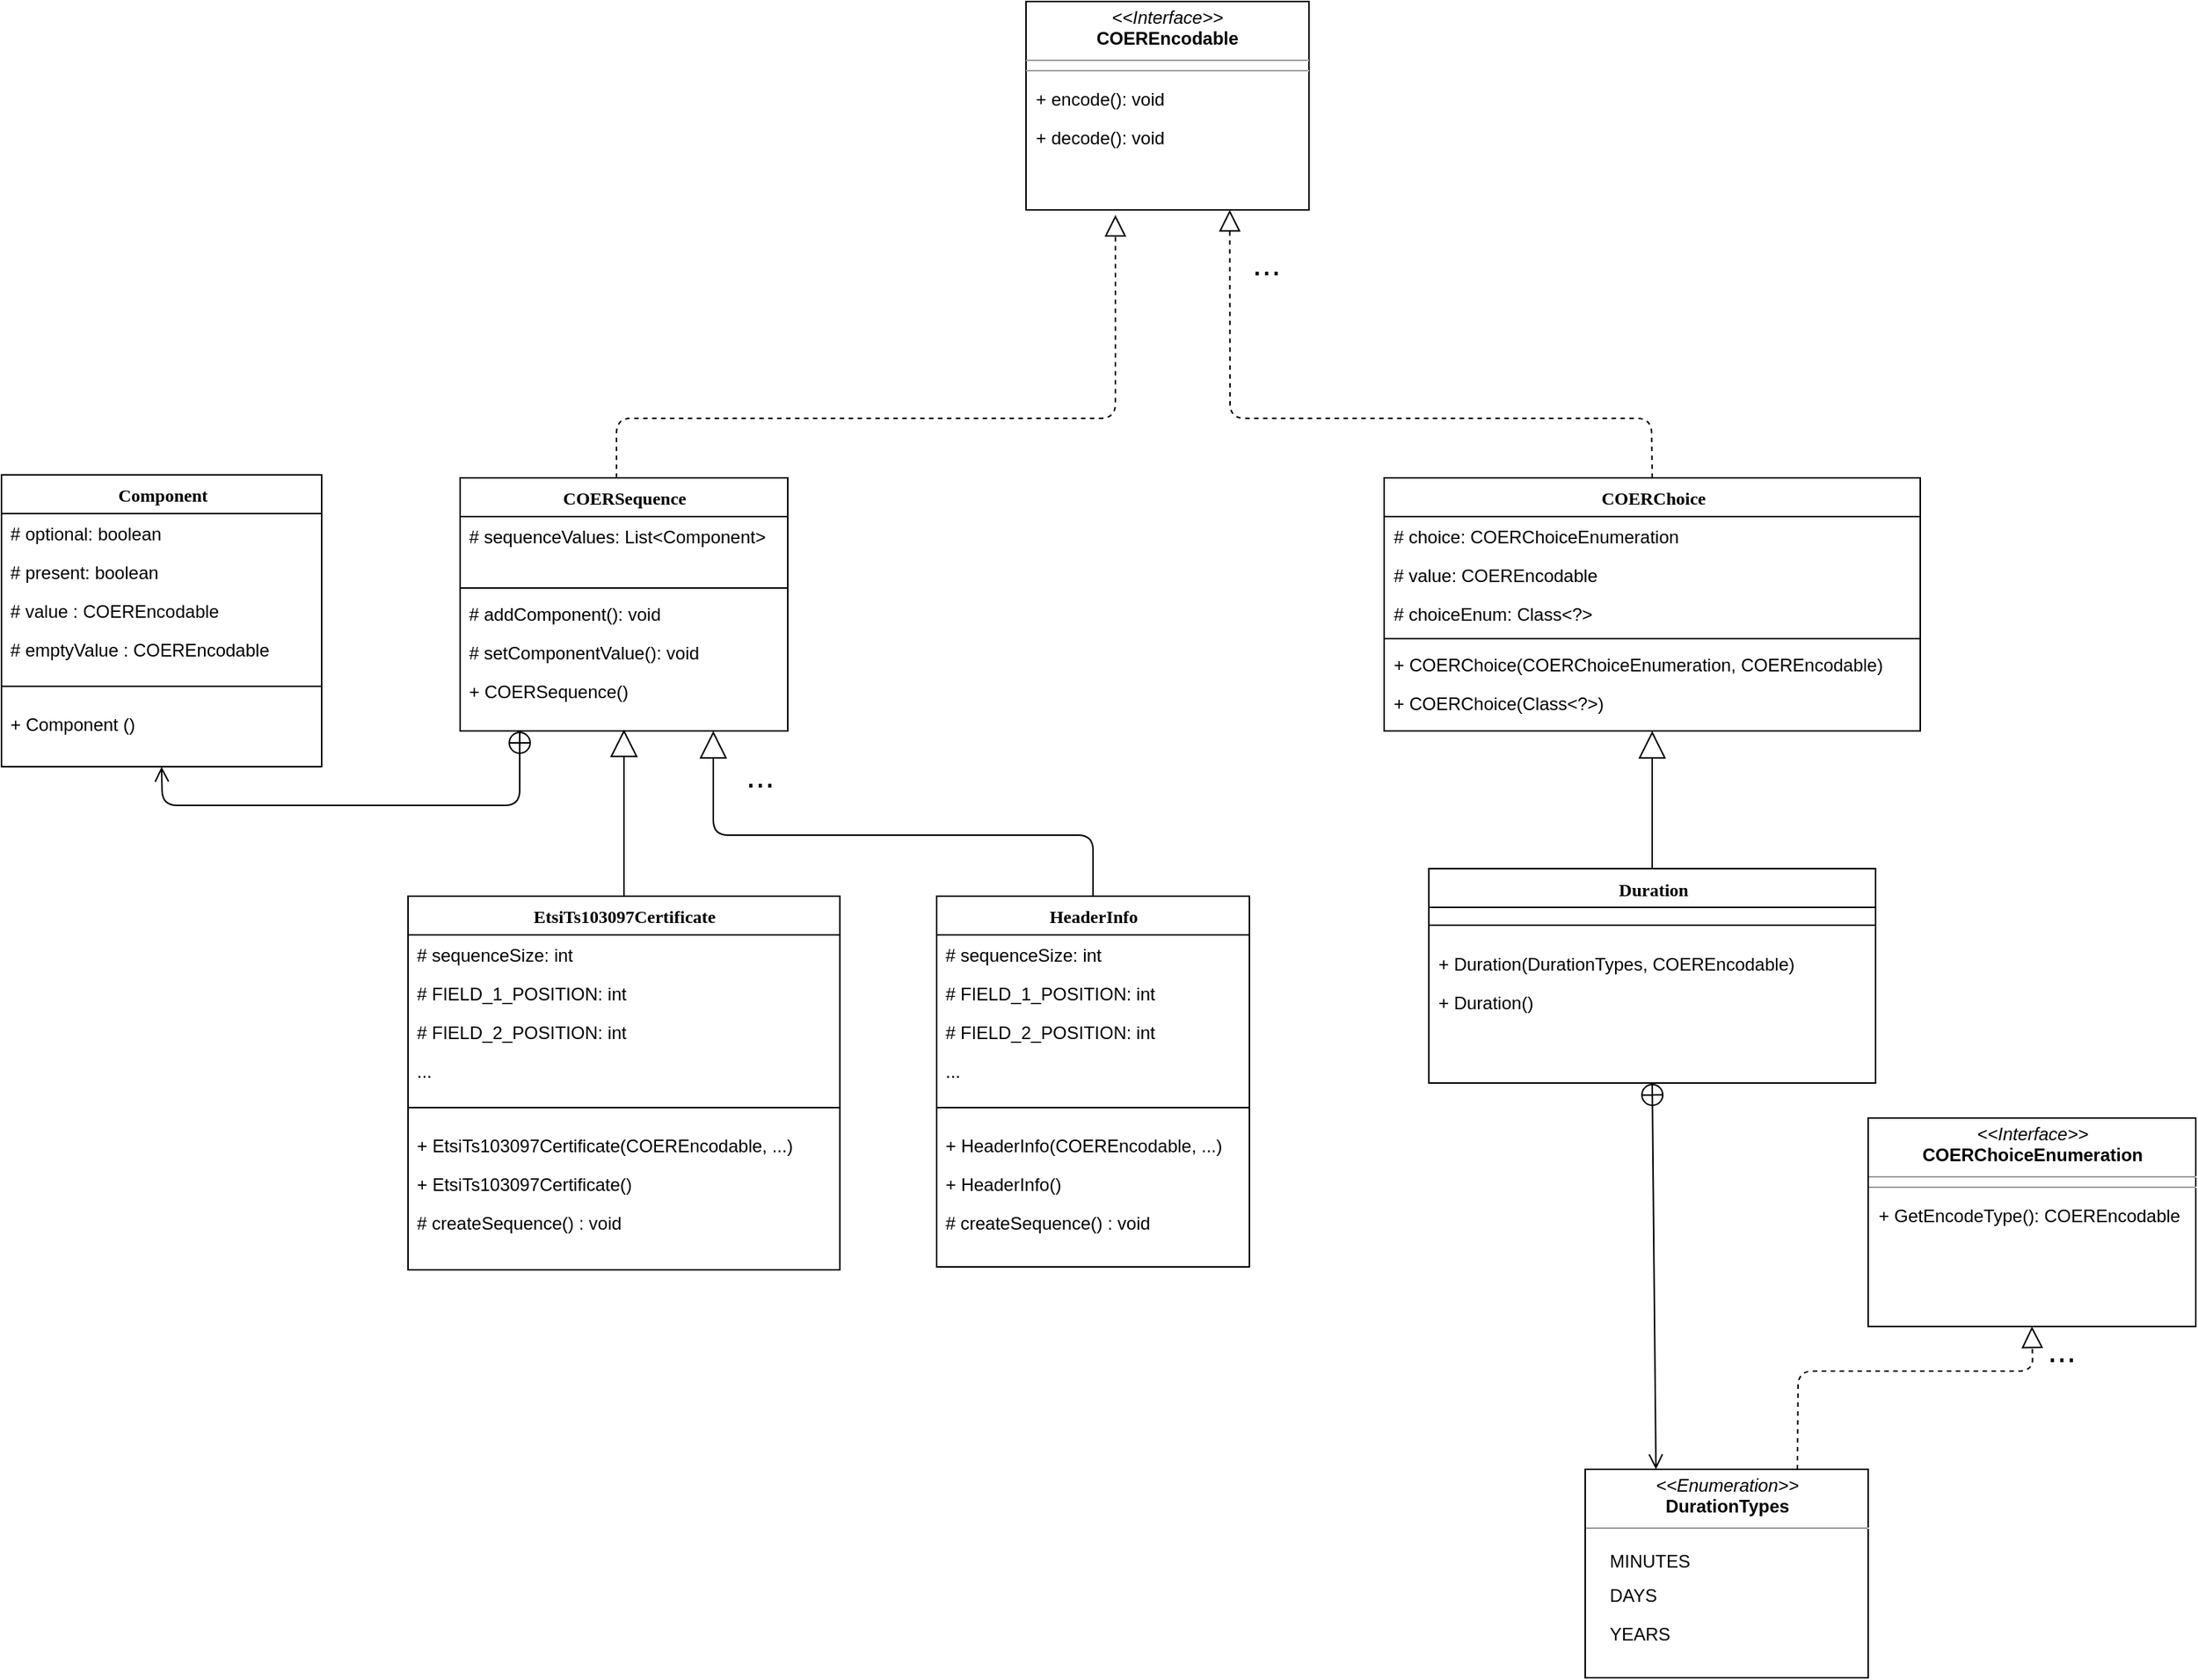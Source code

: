 <mxfile version="10.8.4" type="device"><diagram name="Page-1" id="6133507b-19e7-1e82-6fc7-422aa6c4b21f"><mxGraphModel dx="2525" dy="1443" grid="1" gridSize="10" guides="1" tooltips="1" connect="1" arrows="1" fold="1" page="1" pageScale="1" pageWidth="1100" pageHeight="850" background="#ffffff" math="0" shadow="0"><root><mxCell id="0"/><mxCell id="1" parent="0"/><mxCell id="235556782a83e6d0-1" value="COERChoice" style="swimlane;html=1;fontStyle=1;align=center;verticalAlign=top;childLayout=stackLayout;horizontal=1;startSize=26;horizontalStack=0;resizeParent=1;resizeLast=0;collapsible=1;marginBottom=0;swimlaneFillColor=#ffffff;rounded=0;shadow=0;comic=0;labelBackgroundColor=none;strokeColor=#000000;strokeWidth=1;fillColor=none;fontFamily=Verdana;fontSize=12;fontColor=#000000;" parent="1" vertex="1"><mxGeometry x="940.5" y="360" width="360" height="170" as="geometry"/></mxCell><mxCell id="235556782a83e6d0-2" value="# choice: COERChoiceEnumeration" style="text;html=1;strokeColor=none;fillColor=none;align=left;verticalAlign=top;spacingLeft=4;spacingRight=4;whiteSpace=wrap;overflow=hidden;rotatable=0;points=[[0,0.5],[1,0.5]];portConstraint=eastwest;" parent="235556782a83e6d0-1" vertex="1"><mxGeometry y="26" width="360" height="26" as="geometry"/></mxCell><mxCell id="235556782a83e6d0-3" value="# value: COEREncodable" style="text;html=1;strokeColor=none;fillColor=none;align=left;verticalAlign=top;spacingLeft=4;spacingRight=4;whiteSpace=wrap;overflow=hidden;rotatable=0;points=[[0,0.5],[1,0.5]];portConstraint=eastwest;" parent="235556782a83e6d0-1" vertex="1"><mxGeometry y="52" width="360" height="26" as="geometry"/></mxCell><mxCell id="235556782a83e6d0-5" value="# choiceEnum: Class&amp;lt;?&amp;gt;" style="text;html=1;strokeColor=none;fillColor=none;align=left;verticalAlign=top;spacingLeft=4;spacingRight=4;whiteSpace=wrap;overflow=hidden;rotatable=0;points=[[0,0.5],[1,0.5]];portConstraint=eastwest;" parent="235556782a83e6d0-1" vertex="1"><mxGeometry y="78" width="360" height="26" as="geometry"/></mxCell><mxCell id="235556782a83e6d0-6" value="" style="line;html=1;strokeWidth=1;fillColor=none;align=left;verticalAlign=middle;spacingTop=-1;spacingLeft=3;spacingRight=3;rotatable=0;labelPosition=right;points=[];portConstraint=eastwest;" parent="235556782a83e6d0-1" vertex="1"><mxGeometry y="104" width="360" height="8" as="geometry"/></mxCell><mxCell id="235556782a83e6d0-7" value="+ COERChoice(COERChoiceEnumeration, COEREncodable)" style="text;html=1;strokeColor=none;fillColor=none;align=left;verticalAlign=top;spacingLeft=4;spacingRight=4;whiteSpace=wrap;overflow=hidden;rotatable=0;points=[[0,0.5],[1,0.5]];portConstraint=eastwest;" parent="235556782a83e6d0-1" vertex="1"><mxGeometry y="112" width="360" height="26" as="geometry"/></mxCell><mxCell id="0uGh7bR0ClZkz17Lo9HR-106" value="+ COERChoice(Class&amp;lt;?&amp;gt;)" style="text;html=1;strokeColor=none;fillColor=none;align=left;verticalAlign=top;spacingLeft=4;spacingRight=4;whiteSpace=wrap;overflow=hidden;rotatable=0;points=[[0,0.5],[1,0.5]];portConstraint=eastwest;" vertex="1" parent="235556782a83e6d0-1"><mxGeometry y="138" width="360" height="26" as="geometry"/></mxCell><mxCell id="b94bc138ca980ef-1" value="&lt;p style=&quot;margin: 0px ; margin-top: 4px ; text-align: center&quot;&gt;&lt;i&gt;&amp;lt;&amp;lt;Interface&amp;gt;&amp;gt;&lt;/i&gt;&lt;br&gt;&lt;b&gt;COEREncodable&lt;/b&gt;&lt;/p&gt;&lt;hr size=&quot;1&quot;&gt;&lt;hr size=&quot;1&quot;&gt;&lt;p&gt;&amp;nbsp; + encode(): void&lt;/p&gt;&lt;p&gt;&amp;nbsp; + decode(): void&lt;/p&gt;" style="verticalAlign=top;align=left;overflow=fill;fontSize=12;fontFamily=Helvetica;html=1;rounded=0;shadow=0;comic=0;labelBackgroundColor=none;strokeColor=#000000;strokeWidth=1;fillColor=#ffffff;" parent="1" vertex="1"><mxGeometry x="700" y="40" width="190" height="140" as="geometry"/></mxCell><mxCell id="0uGh7bR0ClZkz17Lo9HR-4" value="COERSequence" style="swimlane;html=1;fontStyle=1;align=center;verticalAlign=top;childLayout=stackLayout;horizontal=1;startSize=26;horizontalStack=0;resizeParent=1;resizeLast=0;collapsible=1;marginBottom=0;swimlaneFillColor=#ffffff;rounded=0;shadow=0;comic=0;labelBackgroundColor=none;strokeColor=#000000;strokeWidth=1;fillColor=none;fontFamily=Verdana;fontSize=12;fontColor=#000000;direction=east;" vertex="1" parent="1"><mxGeometry x="320" y="360" width="220" height="170" as="geometry"/></mxCell><mxCell id="0uGh7bR0ClZkz17Lo9HR-6" value="&lt;div&gt;# sequenceValues: List&amp;lt;Component&amp;gt;&lt;/div&gt;&lt;div&gt;&lt;br&gt;&lt;/div&gt;" style="text;html=1;strokeColor=none;fillColor=none;align=left;verticalAlign=top;spacingLeft=4;spacingRight=4;whiteSpace=wrap;overflow=hidden;rotatable=0;points=[[0,0.5],[1,0.5]];portConstraint=eastwest;" vertex="1" parent="0uGh7bR0ClZkz17Lo9HR-4"><mxGeometry y="26" width="220" height="44" as="geometry"/></mxCell><mxCell id="0uGh7bR0ClZkz17Lo9HR-8" value="" style="line;html=1;strokeWidth=1;fillColor=none;align=left;verticalAlign=middle;spacingTop=-1;spacingLeft=3;spacingRight=3;rotatable=0;labelPosition=right;points=[];portConstraint=eastwest;" vertex="1" parent="0uGh7bR0ClZkz17Lo9HR-4"><mxGeometry y="70" width="220" height="8" as="geometry"/></mxCell><mxCell id="0uGh7bR0ClZkz17Lo9HR-9" value="# addComponent(): void" style="text;html=1;strokeColor=none;fillColor=none;align=left;verticalAlign=top;spacingLeft=4;spacingRight=4;whiteSpace=wrap;overflow=hidden;rotatable=0;points=[[0,0.5],[1,0.5]];portConstraint=eastwest;" vertex="1" parent="0uGh7bR0ClZkz17Lo9HR-4"><mxGeometry y="78" width="220" height="26" as="geometry"/></mxCell><mxCell id="0uGh7bR0ClZkz17Lo9HR-13" value="# setComponentValue(): void" style="text;html=1;strokeColor=none;fillColor=none;align=left;verticalAlign=top;spacingLeft=4;spacingRight=4;whiteSpace=wrap;overflow=hidden;rotatable=0;points=[[0,0.5],[1,0.5]];portConstraint=eastwest;" vertex="1" parent="0uGh7bR0ClZkz17Lo9HR-4"><mxGeometry y="104" width="220" height="26" as="geometry"/></mxCell><mxCell id="0uGh7bR0ClZkz17Lo9HR-18" value="+ COERSequence()" style="text;html=1;strokeColor=none;fillColor=none;align=left;verticalAlign=top;spacingLeft=4;spacingRight=4;whiteSpace=wrap;overflow=hidden;rotatable=0;points=[[0,0.5],[1,0.5]];portConstraint=eastwest;" vertex="1" parent="1"><mxGeometry x="320" y="490" width="220" height="30" as="geometry"/></mxCell><mxCell id="0uGh7bR0ClZkz17Lo9HR-28" value="" style="endArrow=open;startArrow=circlePlus;endFill=0;startFill=0;endSize=8;html=1;entryX=0.5;entryY=1;entryDx=0;entryDy=0;" edge="1" parent="1" target="0uGh7bR0ClZkz17Lo9HR-46"><mxGeometry width="160" relative="1" as="geometry"><mxPoint x="360" y="530" as="sourcePoint"/><mxPoint x="200" y="650" as="targetPoint"/><Array as="points"><mxPoint x="360" y="580"/><mxPoint x="120" y="580"/></Array></mxGeometry></mxCell><mxCell id="0uGh7bR0ClZkz17Lo9HR-30" value="" style="endArrow=block;dashed=1;endFill=0;endSize=12;html=1;entryX=0.316;entryY=1.024;entryDx=0;entryDy=0;entryPerimeter=0;" edge="1" parent="1" target="b94bc138ca980ef-1"><mxGeometry width="160" relative="1" as="geometry"><mxPoint x="425" y="360" as="sourcePoint"/><mxPoint x="540" y="250" as="targetPoint"/><Array as="points"><mxPoint x="425" y="320"/><mxPoint x="760" y="320"/></Array></mxGeometry></mxCell><mxCell id="0uGh7bR0ClZkz17Lo9HR-31" value="" style="endArrow=block;dashed=1;endFill=0;endSize=12;html=1;entryX=0.72;entryY=1;entryDx=0;entryDy=0;entryPerimeter=0;exitX=0.5;exitY=0;exitDx=0;exitDy=0;" edge="1" parent="1" source="235556782a83e6d0-1" target="b94bc138ca980ef-1"><mxGeometry width="160" relative="1" as="geometry"><mxPoint x="770" y="340" as="sourcePoint"/><mxPoint x="597" y="180" as="targetPoint"/><Array as="points"><mxPoint x="1120" y="320"/><mxPoint x="837" y="320"/></Array></mxGeometry></mxCell><mxCell id="0uGh7bR0ClZkz17Lo9HR-46" value="Component" style="swimlane;html=1;fontStyle=1;align=center;verticalAlign=top;childLayout=stackLayout;horizontal=1;startSize=26;horizontalStack=0;resizeParent=1;resizeLast=0;collapsible=1;marginBottom=0;swimlaneFillColor=#ffffff;rounded=0;shadow=0;comic=0;labelBackgroundColor=none;strokeColor=#000000;strokeWidth=1;fillColor=none;fontFamily=Verdana;fontSize=12;fontColor=#000000;" vertex="1" parent="1"><mxGeometry x="12" y="358" width="215" height="196" as="geometry"/></mxCell><mxCell id="0uGh7bR0ClZkz17Lo9HR-47" value="# optional: boolean" style="text;html=1;strokeColor=none;fillColor=none;align=left;verticalAlign=top;spacingLeft=4;spacingRight=4;whiteSpace=wrap;overflow=hidden;rotatable=0;points=[[0,0.5],[1,0.5]];portConstraint=eastwest;" vertex="1" parent="0uGh7bR0ClZkz17Lo9HR-46"><mxGeometry y="26" width="215" height="26" as="geometry"/></mxCell><mxCell id="0uGh7bR0ClZkz17Lo9HR-48" value="# present: boolean" style="text;html=1;strokeColor=none;fillColor=none;align=left;verticalAlign=top;spacingLeft=4;spacingRight=4;whiteSpace=wrap;overflow=hidden;rotatable=0;points=[[0,0.5],[1,0.5]];portConstraint=eastwest;" vertex="1" parent="0uGh7bR0ClZkz17Lo9HR-46"><mxGeometry y="52" width="215" height="26" as="geometry"/></mxCell><mxCell id="0uGh7bR0ClZkz17Lo9HR-49" value="# value : COEREncodable" style="text;html=1;strokeColor=none;fillColor=none;align=left;verticalAlign=top;spacingLeft=4;spacingRight=4;whiteSpace=wrap;overflow=hidden;rotatable=0;points=[[0,0.5],[1,0.5]];portConstraint=eastwest;" vertex="1" parent="0uGh7bR0ClZkz17Lo9HR-46"><mxGeometry y="78" width="215" height="26" as="geometry"/></mxCell><mxCell id="0uGh7bR0ClZkz17Lo9HR-52" value="# emptyValue : COEREncodable" style="text;html=1;strokeColor=none;fillColor=none;align=left;verticalAlign=top;spacingLeft=4;spacingRight=4;whiteSpace=wrap;overflow=hidden;rotatable=0;points=[[0,0.5],[1,0.5]];portConstraint=eastwest;" vertex="1" parent="0uGh7bR0ClZkz17Lo9HR-46"><mxGeometry y="104" width="215" height="26" as="geometry"/></mxCell><mxCell id="0uGh7bR0ClZkz17Lo9HR-93" value="" style="line;html=1;strokeWidth=1;fillColor=none;align=left;verticalAlign=middle;spacingTop=-1;spacingLeft=3;spacingRight=3;rotatable=0;labelPosition=right;points=[];portConstraint=eastwest;" vertex="1" parent="0uGh7bR0ClZkz17Lo9HR-46"><mxGeometry y="130" width="215" height="24" as="geometry"/></mxCell><mxCell id="0uGh7bR0ClZkz17Lo9HR-94" value="+ Component ()" style="text;html=1;strokeColor=none;fillColor=none;align=left;verticalAlign=top;spacingLeft=4;spacingRight=4;whiteSpace=wrap;overflow=hidden;rotatable=0;points=[[0,0.5],[1,0.5]];portConstraint=eastwest;" vertex="1" parent="0uGh7bR0ClZkz17Lo9HR-46"><mxGeometry y="154" width="215" height="26" as="geometry"/></mxCell><mxCell id="0uGh7bR0ClZkz17Lo9HR-53" value="EtsiTs103097Certificate" style="swimlane;html=1;fontStyle=1;align=center;verticalAlign=top;childLayout=stackLayout;horizontal=1;startSize=26;horizontalStack=0;resizeParent=1;resizeLast=0;collapsible=1;marginBottom=0;swimlaneFillColor=#ffffff;rounded=0;shadow=0;comic=0;labelBackgroundColor=none;strokeColor=#000000;strokeWidth=1;fillColor=none;fontFamily=Verdana;fontSize=12;fontColor=#000000;" vertex="1" parent="1"><mxGeometry x="285" y="641" width="290" height="251" as="geometry"/></mxCell><mxCell id="0uGh7bR0ClZkz17Lo9HR-54" value="# sequenceSize: int" style="text;html=1;strokeColor=none;fillColor=none;align=left;verticalAlign=top;spacingLeft=4;spacingRight=4;whiteSpace=wrap;overflow=hidden;rotatable=0;points=[[0,0.5],[1,0.5]];portConstraint=eastwest;" vertex="1" parent="0uGh7bR0ClZkz17Lo9HR-53"><mxGeometry y="26" width="290" height="26" as="geometry"/></mxCell><mxCell id="0uGh7bR0ClZkz17Lo9HR-55" value="# FIELD_1_POSITION: int" style="text;html=1;strokeColor=none;fillColor=none;align=left;verticalAlign=top;spacingLeft=4;spacingRight=4;whiteSpace=wrap;overflow=hidden;rotatable=0;points=[[0,0.5],[1,0.5]];portConstraint=eastwest;" vertex="1" parent="0uGh7bR0ClZkz17Lo9HR-53"><mxGeometry y="52" width="290" height="26" as="geometry"/></mxCell><mxCell id="0uGh7bR0ClZkz17Lo9HR-76" value="# FIELD_2_POSITION: int" style="text;html=1;strokeColor=none;fillColor=none;align=left;verticalAlign=top;spacingLeft=4;spacingRight=4;whiteSpace=wrap;overflow=hidden;rotatable=0;points=[[0,0.5],[1,0.5]];portConstraint=eastwest;" vertex="1" parent="0uGh7bR0ClZkz17Lo9HR-53"><mxGeometry y="78" width="290" height="26" as="geometry"/></mxCell><mxCell id="0uGh7bR0ClZkz17Lo9HR-77" value="..." style="text;html=1;strokeColor=none;fillColor=none;align=left;verticalAlign=top;spacingLeft=4;spacingRight=4;whiteSpace=wrap;overflow=hidden;rotatable=0;points=[[0,0.5],[1,0.5]];portConstraint=eastwest;" vertex="1" parent="0uGh7bR0ClZkz17Lo9HR-53"><mxGeometry y="104" width="290" height="26" as="geometry"/></mxCell><mxCell id="0uGh7bR0ClZkz17Lo9HR-57" value="" style="line;html=1;strokeWidth=1;fillColor=none;align=left;verticalAlign=middle;spacingTop=-1;spacingLeft=3;spacingRight=3;rotatable=0;labelPosition=right;points=[];portConstraint=eastwest;" vertex="1" parent="0uGh7bR0ClZkz17Lo9HR-53"><mxGeometry y="130" width="290" height="24" as="geometry"/></mxCell><mxCell id="0uGh7bR0ClZkz17Lo9HR-58" value="+ EtsiTs103097Certificate(COEREncodable, ...)" style="text;html=1;strokeColor=none;fillColor=none;align=left;verticalAlign=top;spacingLeft=4;spacingRight=4;whiteSpace=wrap;overflow=hidden;rotatable=0;points=[[0,0.5],[1,0.5]];portConstraint=eastwest;" vertex="1" parent="0uGh7bR0ClZkz17Lo9HR-53"><mxGeometry y="154" width="290" height="26" as="geometry"/></mxCell><mxCell id="0uGh7bR0ClZkz17Lo9HR-75" value="+ EtsiTs103097Certificate()" style="text;html=1;strokeColor=none;fillColor=none;align=left;verticalAlign=top;spacingLeft=4;spacingRight=4;whiteSpace=wrap;overflow=hidden;rotatable=0;points=[[0,0.5],[1,0.5]];portConstraint=eastwest;" vertex="1" parent="0uGh7bR0ClZkz17Lo9HR-53"><mxGeometry y="180" width="290" height="26" as="geometry"/></mxCell><mxCell id="0uGh7bR0ClZkz17Lo9HR-90" value="# createSequence() : void" style="text;html=1;strokeColor=none;fillColor=none;align=left;verticalAlign=top;spacingLeft=4;spacingRight=4;whiteSpace=wrap;overflow=hidden;rotatable=0;points=[[0,0.5],[1,0.5]];portConstraint=eastwest;" vertex="1" parent="0uGh7bR0ClZkz17Lo9HR-53"><mxGeometry y="206" width="290" height="26" as="geometry"/></mxCell><mxCell id="0uGh7bR0ClZkz17Lo9HR-72" value="" style="endArrow=block;endSize=16;endFill=0;html=1;exitX=0.5;exitY=0;exitDx=0;exitDy=0;" edge="1" parent="1" source="0uGh7bR0ClZkz17Lo9HR-53"><mxGeometry width="160" relative="1" as="geometry"><mxPoint x="430" y="639" as="sourcePoint"/><mxPoint x="430" y="529" as="targetPoint"/></mxGeometry></mxCell><mxCell id="0uGh7bR0ClZkz17Lo9HR-73" value="" style="endArrow=block;endSize=16;endFill=0;html=1;exitX=0.5;exitY=0;exitDx=0;exitDy=0;" edge="1" parent="1" source="0uGh7bR0ClZkz17Lo9HR-79"><mxGeometry width="160" relative="1" as="geometry"><mxPoint x="754.724" y="641.31" as="sourcePoint"/><mxPoint x="490" y="530" as="targetPoint"/><Array as="points"><mxPoint x="745" y="600"/><mxPoint x="490" y="600"/></Array></mxGeometry></mxCell><mxCell id="0uGh7bR0ClZkz17Lo9HR-79" value="HeaderInfo" style="swimlane;html=1;fontStyle=1;align=center;verticalAlign=top;childLayout=stackLayout;horizontal=1;startSize=26;horizontalStack=0;resizeParent=1;resizeLast=0;collapsible=1;marginBottom=0;swimlaneFillColor=#ffffff;rounded=0;shadow=0;comic=0;labelBackgroundColor=none;strokeColor=#000000;strokeWidth=1;fillColor=none;fontFamily=Verdana;fontSize=12;fontColor=#000000;" vertex="1" parent="1"><mxGeometry x="640" y="641" width="210" height="249" as="geometry"/></mxCell><mxCell id="0uGh7bR0ClZkz17Lo9HR-80" value="# sequenceSize: int" style="text;html=1;strokeColor=none;fillColor=none;align=left;verticalAlign=top;spacingLeft=4;spacingRight=4;whiteSpace=wrap;overflow=hidden;rotatable=0;points=[[0,0.5],[1,0.5]];portConstraint=eastwest;" vertex="1" parent="0uGh7bR0ClZkz17Lo9HR-79"><mxGeometry y="26" width="210" height="26" as="geometry"/></mxCell><mxCell id="0uGh7bR0ClZkz17Lo9HR-81" value="# FIELD_1_POSITION: int" style="text;html=1;strokeColor=none;fillColor=none;align=left;verticalAlign=top;spacingLeft=4;spacingRight=4;whiteSpace=wrap;overflow=hidden;rotatable=0;points=[[0,0.5],[1,0.5]];portConstraint=eastwest;" vertex="1" parent="0uGh7bR0ClZkz17Lo9HR-79"><mxGeometry y="52" width="210" height="26" as="geometry"/></mxCell><mxCell id="0uGh7bR0ClZkz17Lo9HR-82" value="# FIELD_2_POSITION: int" style="text;html=1;strokeColor=none;fillColor=none;align=left;verticalAlign=top;spacingLeft=4;spacingRight=4;whiteSpace=wrap;overflow=hidden;rotatable=0;points=[[0,0.5],[1,0.5]];portConstraint=eastwest;" vertex="1" parent="0uGh7bR0ClZkz17Lo9HR-79"><mxGeometry y="78" width="210" height="26" as="geometry"/></mxCell><mxCell id="0uGh7bR0ClZkz17Lo9HR-83" value="..." style="text;html=1;strokeColor=none;fillColor=none;align=left;verticalAlign=top;spacingLeft=4;spacingRight=4;whiteSpace=wrap;overflow=hidden;rotatable=0;points=[[0,0.5],[1,0.5]];portConstraint=eastwest;" vertex="1" parent="0uGh7bR0ClZkz17Lo9HR-79"><mxGeometry y="104" width="210" height="26" as="geometry"/></mxCell><mxCell id="0uGh7bR0ClZkz17Lo9HR-84" value="" style="line;html=1;strokeWidth=1;fillColor=none;align=left;verticalAlign=middle;spacingTop=-1;spacingLeft=3;spacingRight=3;rotatable=0;labelPosition=right;points=[];portConstraint=eastwest;" vertex="1" parent="0uGh7bR0ClZkz17Lo9HR-79"><mxGeometry y="130" width="210" height="24" as="geometry"/></mxCell><mxCell id="0uGh7bR0ClZkz17Lo9HR-85" value="+ HeaderInfo(COEREncodable, ...)" style="text;html=1;strokeColor=none;fillColor=none;align=left;verticalAlign=top;spacingLeft=4;spacingRight=4;whiteSpace=wrap;overflow=hidden;rotatable=0;points=[[0,0.5],[1,0.5]];portConstraint=eastwest;" vertex="1" parent="0uGh7bR0ClZkz17Lo9HR-79"><mxGeometry y="154" width="210" height="26" as="geometry"/></mxCell><mxCell id="0uGh7bR0ClZkz17Lo9HR-86" value="+ HeaderInfo()" style="text;html=1;strokeColor=none;fillColor=none;align=left;verticalAlign=top;spacingLeft=4;spacingRight=4;whiteSpace=wrap;overflow=hidden;rotatable=0;points=[[0,0.5],[1,0.5]];portConstraint=eastwest;" vertex="1" parent="0uGh7bR0ClZkz17Lo9HR-79"><mxGeometry y="180" width="210" height="26" as="geometry"/></mxCell><mxCell id="0uGh7bR0ClZkz17Lo9HR-136" value="# createSequence() : void" style="text;html=1;strokeColor=none;fillColor=none;align=left;verticalAlign=top;spacingLeft=4;spacingRight=4;whiteSpace=wrap;overflow=hidden;rotatable=0;points=[[0,0.5],[1,0.5]];portConstraint=eastwest;" vertex="1" parent="0uGh7bR0ClZkz17Lo9HR-79"><mxGeometry y="206" width="210" height="26" as="geometry"/></mxCell><mxCell id="0uGh7bR0ClZkz17Lo9HR-95" value="&lt;font style=&quot;font-size: 23px&quot;&gt;...&lt;/font&gt;" style="text;html=1;resizable=0;points=[];autosize=1;align=left;verticalAlign=top;spacingTop=-4;" vertex="1" parent="1"><mxGeometry x="510" y="544" width="30" height="20" as="geometry"/></mxCell><mxCell id="0uGh7bR0ClZkz17Lo9HR-97" value="Duration" style="swimlane;html=1;fontStyle=1;align=center;verticalAlign=top;childLayout=stackLayout;horizontal=1;startSize=26;horizontalStack=0;resizeParent=1;resizeLast=0;collapsible=1;marginBottom=0;swimlaneFillColor=#ffffff;rounded=0;shadow=0;comic=0;labelBackgroundColor=none;strokeColor=#000000;strokeWidth=1;fillColor=none;fontFamily=Verdana;fontSize=12;fontColor=#000000;" vertex="1" parent="1"><mxGeometry x="970.5" y="622.5" width="300" height="144" as="geometry"/></mxCell><mxCell id="0uGh7bR0ClZkz17Lo9HR-102" value="" style="line;html=1;strokeWidth=1;fillColor=none;align=left;verticalAlign=middle;spacingTop=-1;spacingLeft=3;spacingRight=3;rotatable=0;labelPosition=right;points=[];portConstraint=eastwest;" vertex="1" parent="0uGh7bR0ClZkz17Lo9HR-97"><mxGeometry y="26" width="300" height="24" as="geometry"/></mxCell><mxCell id="0uGh7bR0ClZkz17Lo9HR-103" value="+ Duration(DurationTypes, COEREncodable)" style="text;html=1;strokeColor=none;fillColor=none;align=left;verticalAlign=top;spacingLeft=4;spacingRight=4;whiteSpace=wrap;overflow=hidden;rotatable=0;points=[[0,0.5],[1,0.5]];portConstraint=eastwest;" vertex="1" parent="0uGh7bR0ClZkz17Lo9HR-97"><mxGeometry y="50" width="300" height="26" as="geometry"/></mxCell><mxCell id="0uGh7bR0ClZkz17Lo9HR-104" value="+ Duration()" style="text;html=1;strokeColor=none;fillColor=none;align=left;verticalAlign=top;spacingLeft=4;spacingRight=4;whiteSpace=wrap;overflow=hidden;rotatable=0;points=[[0,0.5],[1,0.5]];portConstraint=eastwest;" vertex="1" parent="0uGh7bR0ClZkz17Lo9HR-97"><mxGeometry y="76" width="300" height="26" as="geometry"/></mxCell><mxCell id="0uGh7bR0ClZkz17Lo9HR-109" value="&lt;p style=&quot;margin: 0px ; margin-top: 4px ; text-align: center&quot;&gt;&lt;i&gt;&amp;lt;&amp;lt;Interface&amp;gt;&amp;gt;&lt;/i&gt;&lt;br&gt;&lt;b&gt;COERChoiceEnumeration&lt;/b&gt;&lt;/p&gt;&lt;hr size=&quot;1&quot;&gt;&lt;hr size=&quot;1&quot;&gt;&lt;p&gt;&amp;nbsp; + GetEncodeType(): COEREncodable&lt;/p&gt;&lt;p&gt;&lt;br&gt;&lt;/p&gt;" style="verticalAlign=top;align=left;overflow=fill;fontSize=12;fontFamily=Helvetica;html=1;rounded=0;shadow=0;comic=0;labelBackgroundColor=none;strokeColor=#000000;strokeWidth=1;fillColor=#ffffff;" vertex="1" parent="1"><mxGeometry x="1265.5" y="790" width="220" height="140" as="geometry"/></mxCell><mxCell id="0uGh7bR0ClZkz17Lo9HR-119" value="" style="group" vertex="1" connectable="0" parent="1"><mxGeometry x="1075.5" y="1026" width="220" height="140" as="geometry"/></mxCell><mxCell id="0uGh7bR0ClZkz17Lo9HR-117" value="&lt;p style=&quot;margin: 0px ; margin-top: 4px ; text-align: center&quot;&gt;&lt;i&gt;&amp;lt;&amp;lt;Enumeration&amp;gt;&amp;gt;&lt;/i&gt;&lt;br&gt;&lt;b&gt;DurationTypes&lt;/b&gt;&lt;/p&gt;&lt;hr size=&quot;1&quot;&gt;&lt;p style=&quot;margin: 0px ; margin-left: 4px&quot;&gt;&lt;br&gt;&lt;/p&gt;" style="verticalAlign=top;align=left;overflow=fill;fontSize=12;fontFamily=Helvetica;html=1;" vertex="1" parent="0uGh7bR0ClZkz17Lo9HR-119"><mxGeometry width="190" height="140" as="geometry"/></mxCell><mxCell id="0uGh7bR0ClZkz17Lo9HR-118" value="" style="group" vertex="1" connectable="0" parent="0uGh7bR0ClZkz17Lo9HR-119"><mxGeometry y="4" width="220" height="120" as="geometry"/></mxCell><mxCell id="0uGh7bR0ClZkz17Lo9HR-115" value="" style="group" vertex="1" connectable="0" parent="0uGh7bR0ClZkz17Lo9HR-118"><mxGeometry width="220" height="120" as="geometry"/></mxCell><mxCell id="0uGh7bR0ClZkz17Lo9HR-112" value="MINUTES" style="text;html=1;strokeColor=none;fillColor=none;align=left;verticalAlign=top;spacingLeft=4;spacingRight=4;whiteSpace=wrap;overflow=hidden;rotatable=0;points=[[0,0.5],[1,0.5]];portConstraint=eastwest;" vertex="1" parent="0uGh7bR0ClZkz17Lo9HR-115"><mxGeometry x="10" y="44" width="210" height="26" as="geometry"/></mxCell><mxCell id="0uGh7bR0ClZkz17Lo9HR-113" value="DAYS" style="text;html=1;strokeColor=none;fillColor=none;align=left;verticalAlign=top;spacingLeft=4;spacingRight=4;whiteSpace=wrap;overflow=hidden;rotatable=0;points=[[0,0.5],[1,0.5]];portConstraint=eastwest;" vertex="1" parent="0uGh7bR0ClZkz17Lo9HR-115"><mxGeometry x="10" y="67" width="210" height="26" as="geometry"/></mxCell><mxCell id="0uGh7bR0ClZkz17Lo9HR-114" value="YEARS" style="text;html=1;strokeColor=none;fillColor=none;align=left;verticalAlign=top;spacingLeft=4;spacingRight=4;whiteSpace=wrap;overflow=hidden;rotatable=0;points=[[0,0.5],[1,0.5]];portConstraint=eastwest;" vertex="1" parent="0uGh7bR0ClZkz17Lo9HR-115"><mxGeometry x="10" y="93" width="210" height="26" as="geometry"/></mxCell><mxCell id="0uGh7bR0ClZkz17Lo9HR-120" value="&lt;font style=&quot;font-size: 23px&quot;&gt;...&lt;/font&gt;" style="text;html=1;resizable=0;points=[];autosize=1;align=left;verticalAlign=top;spacingTop=-4;" vertex="1" parent="1"><mxGeometry x="850" y="200" width="30" height="20" as="geometry"/></mxCell><mxCell id="0uGh7bR0ClZkz17Lo9HR-121" value="" style="endArrow=block;endSize=16;endFill=0;html=1;exitX=0.5;exitY=0;exitDx=0;exitDy=0;entryX=0.5;entryY=1;entryDx=0;entryDy=0;" edge="1" parent="1" source="0uGh7bR0ClZkz17Lo9HR-97" target="235556782a83e6d0-1"><mxGeometry width="160" relative="1" as="geometry"><mxPoint x="330.357" y="651.714" as="sourcePoint"/><mxPoint x="330.5" y="539" as="targetPoint"/><Array as="points"/></mxGeometry></mxCell><mxCell id="0uGh7bR0ClZkz17Lo9HR-129" value="" style="endArrow=open;startArrow=circlePlus;endFill=0;startFill=0;endSize=8;html=1;exitX=0.5;exitY=1;exitDx=0;exitDy=0;entryX=0.25;entryY=0;entryDx=0;entryDy=0;" edge="1" parent="1" source="0uGh7bR0ClZkz17Lo9HR-97" target="0uGh7bR0ClZkz17Lo9HR-117"><mxGeometry width="160" relative="1" as="geometry"><mxPoint x="1010.5" y="1160" as="sourcePoint"/><mxPoint x="1170.5" y="1160" as="targetPoint"/></mxGeometry></mxCell><mxCell id="0uGh7bR0ClZkz17Lo9HR-130" value="" style="endArrow=block;dashed=1;endFill=0;endSize=12;html=1;entryX=0.5;entryY=1;entryDx=0;entryDy=0;exitX=0.75;exitY=0;exitDx=0;exitDy=0;" edge="1" parent="1" source="0uGh7bR0ClZkz17Lo9HR-117" target="0uGh7bR0ClZkz17Lo9HR-109"><mxGeometry width="160" relative="1" as="geometry"><mxPoint x="1370.5" y="990" as="sourcePoint"/><mxPoint x="1530.5" y="990" as="targetPoint"/><Array as="points"><mxPoint x="1218.5" y="960"/><mxPoint x="1376" y="960"/></Array></mxGeometry></mxCell><mxCell id="0uGh7bR0ClZkz17Lo9HR-134" value="&lt;font style=&quot;font-size: 23px&quot;&gt;...&lt;/font&gt;" style="text;html=1;resizable=0;points=[];autosize=1;align=left;verticalAlign=top;spacingTop=-4;" vertex="1" parent="1"><mxGeometry x="1384" y="930" width="30" height="20" as="geometry"/></mxCell></root></mxGraphModel></diagram></mxfile>